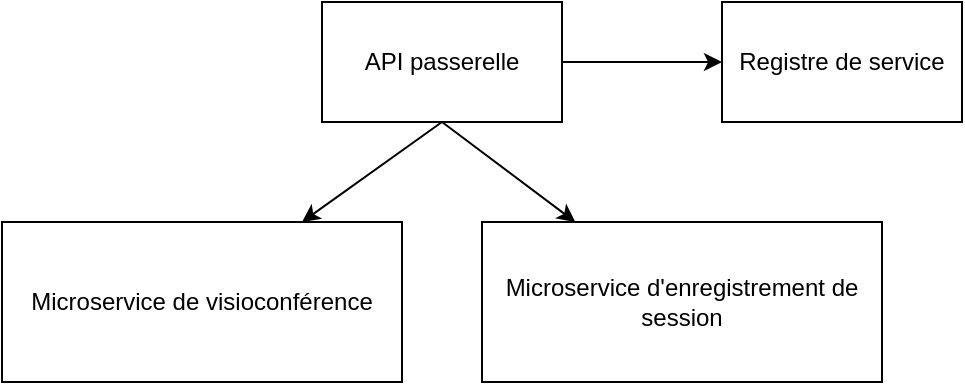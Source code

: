 <mxfile version="17.5.0" type="github">
  <diagram id="00_8uSY0qCTc1xiecRlY" name="Page-1">
    <mxGraphModel dx="1422" dy="724" grid="1" gridSize="10" guides="1" tooltips="1" connect="1" arrows="1" fold="1" page="1" pageScale="1" pageWidth="827" pageHeight="1169" math="0" shadow="0">
      <root>
        <mxCell id="0" />
        <mxCell id="1" parent="0" />
        <mxCell id="mSyX9yeR8HHX13gMo7Nb-1" value="Microservice d&#39;enregistrement de session" style="rounded=0;whiteSpace=wrap;html=1;" vertex="1" parent="1">
          <mxGeometry x="400" y="200" width="200" height="80" as="geometry" />
        </mxCell>
        <mxCell id="mSyX9yeR8HHX13gMo7Nb-2" value="Microservice de visioconférence" style="rounded=0;whiteSpace=wrap;html=1;" vertex="1" parent="1">
          <mxGeometry x="160" y="200" width="200" height="80" as="geometry" />
        </mxCell>
        <mxCell id="mSyX9yeR8HHX13gMo7Nb-3" value="API passerelle" style="rounded=0;whiteSpace=wrap;html=1;" vertex="1" parent="1">
          <mxGeometry x="320" y="90" width="120" height="60" as="geometry" />
        </mxCell>
        <mxCell id="mSyX9yeR8HHX13gMo7Nb-4" value="" style="endArrow=classic;html=1;rounded=0;entryX=0.75;entryY=0;entryDx=0;entryDy=0;exitX=0.5;exitY=1;exitDx=0;exitDy=0;" edge="1" parent="1" source="mSyX9yeR8HHX13gMo7Nb-3" target="mSyX9yeR8HHX13gMo7Nb-2">
          <mxGeometry width="50" height="50" relative="1" as="geometry">
            <mxPoint x="390" y="400" as="sourcePoint" />
            <mxPoint x="440" y="350" as="targetPoint" />
          </mxGeometry>
        </mxCell>
        <mxCell id="mSyX9yeR8HHX13gMo7Nb-5" value="" style="endArrow=classic;html=1;rounded=0;exitX=0.5;exitY=1;exitDx=0;exitDy=0;" edge="1" parent="1" source="mSyX9yeR8HHX13gMo7Nb-3" target="mSyX9yeR8HHX13gMo7Nb-1">
          <mxGeometry width="50" height="50" relative="1" as="geometry">
            <mxPoint x="390" y="170" as="sourcePoint" />
            <mxPoint x="330" y="250" as="targetPoint" />
          </mxGeometry>
        </mxCell>
        <mxCell id="mSyX9yeR8HHX13gMo7Nb-6" value="Registre de service" style="rounded=0;whiteSpace=wrap;html=1;" vertex="1" parent="1">
          <mxGeometry x="520" y="90" width="120" height="60" as="geometry" />
        </mxCell>
        <mxCell id="mSyX9yeR8HHX13gMo7Nb-7" value="" style="endArrow=classic;html=1;rounded=0;entryX=0;entryY=0.5;entryDx=0;entryDy=0;exitX=1;exitY=0.5;exitDx=0;exitDy=0;" edge="1" parent="1" source="mSyX9yeR8HHX13gMo7Nb-3" target="mSyX9yeR8HHX13gMo7Nb-6">
          <mxGeometry width="50" height="50" relative="1" as="geometry">
            <mxPoint x="390" y="370" as="sourcePoint" />
            <mxPoint x="440" y="320" as="targetPoint" />
          </mxGeometry>
        </mxCell>
      </root>
    </mxGraphModel>
  </diagram>
</mxfile>
